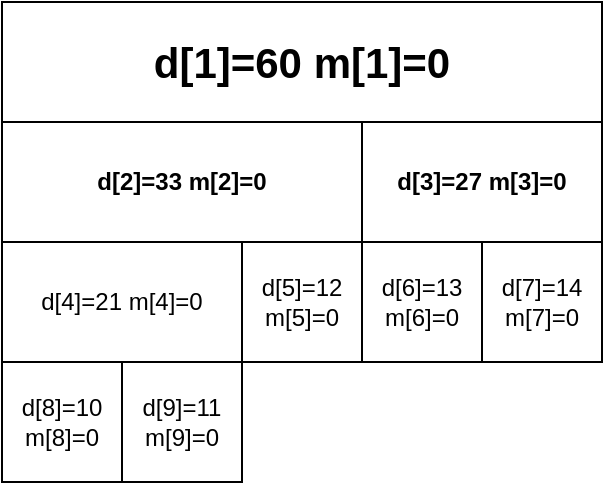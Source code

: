 <mxfile version="20.2.5" type="github">
  <diagram id="9edvrSUWrmSlcZn-se-Z" name="第 1 页">
    <mxGraphModel dx="539" dy="327" grid="1" gridSize="10" guides="1" tooltips="1" connect="1" arrows="1" fold="1" page="1" pageScale="1" pageWidth="827" pageHeight="1169" math="0" shadow="0">
      <root>
        <mxCell id="0" />
        <mxCell id="1" parent="0" />
        <mxCell id="bQWMT__8ahmgp1ui6LJc-14" value="&lt;span style=&quot;font-size: 21px;&quot;&gt;&lt;font style=&quot;font-size: 21px;&quot;&gt;d[1]=60 m[1]=0&lt;/font&gt;&lt;/span&gt;" style="rounded=0;whiteSpace=wrap;html=1;fontSize=21;fontStyle=1" vertex="1" parent="1">
          <mxGeometry x="240" y="320" width="300" height="60" as="geometry" />
        </mxCell>
        <mxCell id="bQWMT__8ahmgp1ui6LJc-15" value="d[2]=33 m[2]=0" style="whiteSpace=wrap;html=1;rounded=0;fontStyle=1" vertex="1" parent="1">
          <mxGeometry x="240" y="380" width="180" height="60" as="geometry" />
        </mxCell>
        <mxCell id="bQWMT__8ahmgp1ui6LJc-17" value="d[3]=27 m[3]=0" style="whiteSpace=wrap;html=1;rounded=0;fontStyle=1" vertex="1" parent="1">
          <mxGeometry x="420" y="380" width="120" height="60" as="geometry" />
        </mxCell>
        <mxCell id="bQWMT__8ahmgp1ui6LJc-22" value="d[4]=21 m[4]=0" style="whiteSpace=wrap;html=1;rounded=0;" vertex="1" parent="1">
          <mxGeometry x="240" y="440" width="120" height="60" as="geometry" />
        </mxCell>
        <mxCell id="bQWMT__8ahmgp1ui6LJc-26" value="d[5]=12 m[5]=0" style="whiteSpace=wrap;html=1;rounded=0;" vertex="1" parent="1">
          <mxGeometry x="360" y="440" width="60" height="60" as="geometry" />
        </mxCell>
        <mxCell id="bQWMT__8ahmgp1ui6LJc-30" value="d[7]=14 m[7]=0" style="whiteSpace=wrap;html=1;rounded=0;" vertex="1" parent="1">
          <mxGeometry x="480" y="440" width="60" height="60" as="geometry" />
        </mxCell>
        <mxCell id="bQWMT__8ahmgp1ui6LJc-35" value="d[6]=13 m[6]=0" style="whiteSpace=wrap;html=1;rounded=0;" vertex="1" parent="1">
          <mxGeometry x="420" y="440" width="60" height="60" as="geometry" />
        </mxCell>
        <mxCell id="bQWMT__8ahmgp1ui6LJc-37" value="d[8]=10 m[8]=0" style="whiteSpace=wrap;html=1;rounded=0;" vertex="1" parent="1">
          <mxGeometry x="240" y="500" width="60" height="60" as="geometry" />
        </mxCell>
        <mxCell id="bQWMT__8ahmgp1ui6LJc-39" value="d[9]=11 m[9]=0" style="whiteSpace=wrap;html=1;rounded=0;" vertex="1" parent="1">
          <mxGeometry x="300" y="500" width="60" height="60" as="geometry" />
        </mxCell>
      </root>
    </mxGraphModel>
  </diagram>
</mxfile>
